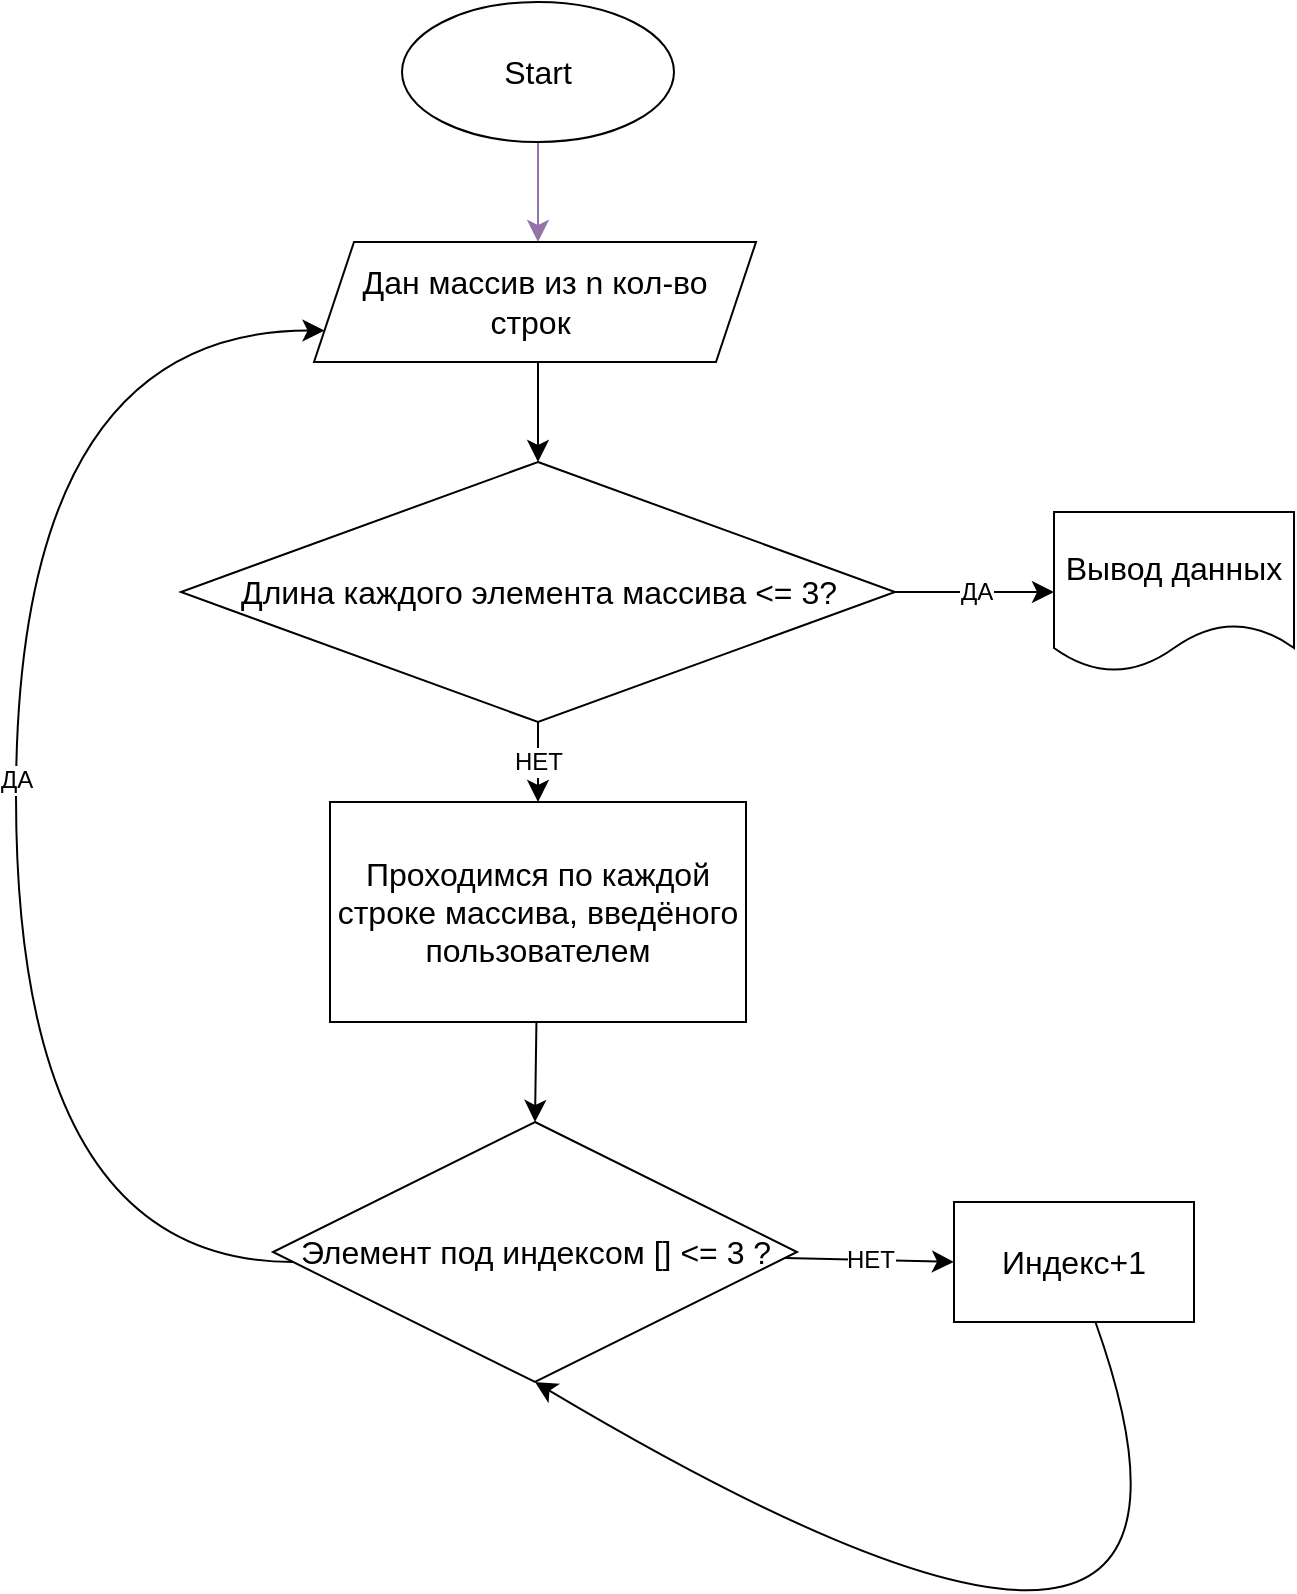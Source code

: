 <mxfile version="22.1.16" type="device">
  <diagram name="Страница — 1" id="KcjM4zE63MS0U_38NT4k">
    <mxGraphModel dx="712" dy="877" grid="1" gridSize="10" guides="1" tooltips="1" connect="1" arrows="1" fold="1" page="1" pageScale="1" pageWidth="827" pageHeight="1169" math="0" shadow="0">
      <root>
        <mxCell id="0" />
        <mxCell id="1" parent="0" />
        <mxCell id="tzwKV9Mpe4xvcWZmtza--2" style="edgeStyle=none;curved=1;rounded=0;orthogonalLoop=1;jettySize=auto;html=1;fontSize=12;startSize=8;endSize=8;fillColor=#e1d5e7;strokeColor=#9673a6;" edge="1" parent="1" source="tzwKV9Mpe4xvcWZmtza--1">
          <mxGeometry relative="1" as="geometry">
            <mxPoint x="362" y="160" as="targetPoint" />
          </mxGeometry>
        </mxCell>
        <mxCell id="tzwKV9Mpe4xvcWZmtza--1" value="Start" style="ellipse;whiteSpace=wrap;html=1;fontSize=16;" vertex="1" parent="1">
          <mxGeometry x="294" y="40" width="136" height="70" as="geometry" />
        </mxCell>
        <mxCell id="tzwKV9Mpe4xvcWZmtza--4" style="edgeStyle=none;curved=1;rounded=0;orthogonalLoop=1;jettySize=auto;html=1;fontSize=12;startSize=8;endSize=8;" edge="1" parent="1">
          <mxGeometry relative="1" as="geometry">
            <mxPoint x="362" y="270" as="targetPoint" />
            <mxPoint x="362" y="220" as="sourcePoint" />
          </mxGeometry>
        </mxCell>
        <mxCell id="tzwKV9Mpe4xvcWZmtza--8" value="ДА" style="edgeStyle=none;curved=1;rounded=0;orthogonalLoop=1;jettySize=auto;html=1;fontSize=12;startSize=8;endSize=8;" edge="1" parent="1" source="tzwKV9Mpe4xvcWZmtza--6">
          <mxGeometry relative="1" as="geometry">
            <mxPoint x="620" y="335" as="targetPoint" />
          </mxGeometry>
        </mxCell>
        <mxCell id="tzwKV9Mpe4xvcWZmtza--11" value="НЕТ" style="edgeStyle=none;curved=1;rounded=0;orthogonalLoop=1;jettySize=auto;html=1;fontSize=12;startSize=8;endSize=8;" edge="1" parent="1" source="tzwKV9Mpe4xvcWZmtza--12">
          <mxGeometry relative="1" as="geometry">
            <mxPoint x="362" y="480" as="targetPoint" />
          </mxGeometry>
        </mxCell>
        <mxCell id="tzwKV9Mpe4xvcWZmtza--6" value="Длина каждого элемента массива &amp;lt;= 3?" style="rhombus;whiteSpace=wrap;html=1;fontSize=16;" vertex="1" parent="1">
          <mxGeometry x="183.5" y="270" width="357" height="130" as="geometry" />
        </mxCell>
        <mxCell id="tzwKV9Mpe4xvcWZmtza--9" value="Вывод данных" style="shape=document;whiteSpace=wrap;html=1;boundedLbl=1;fontSize=16;" vertex="1" parent="1">
          <mxGeometry x="620" y="295" width="120" height="80" as="geometry" />
        </mxCell>
        <mxCell id="tzwKV9Mpe4xvcWZmtza--21" style="edgeStyle=none;curved=1;rounded=0;orthogonalLoop=1;jettySize=auto;html=1;fontSize=12;startSize=8;endSize=8;entryX=0;entryY=0.5;entryDx=0;entryDy=0;" edge="1" parent="1" source="tzwKV9Mpe4xvcWZmtza--10" target="tzwKV9Mpe4xvcWZmtza--10">
          <mxGeometry relative="1" as="geometry">
            <mxPoint x="120" y="190" as="targetPoint" />
          </mxGeometry>
        </mxCell>
        <mxCell id="tzwKV9Mpe4xvcWZmtza--10" value="Дан массив из n кол-во строк&amp;nbsp;" style="shape=parallelogram;perimeter=parallelogramPerimeter;whiteSpace=wrap;html=1;fixedSize=1;fontSize=16;" vertex="1" parent="1">
          <mxGeometry x="250" y="160" width="221" height="60" as="geometry" />
        </mxCell>
        <mxCell id="tzwKV9Mpe4xvcWZmtza--13" value="НЕТ" style="edgeStyle=none;curved=1;rounded=0;orthogonalLoop=1;jettySize=auto;html=1;fontSize=12;startSize=8;endSize=8;" edge="1" parent="1" source="tzwKV9Mpe4xvcWZmtza--6" target="tzwKV9Mpe4xvcWZmtza--12">
          <mxGeometry relative="1" as="geometry">
            <mxPoint x="362" y="480" as="targetPoint" />
            <mxPoint x="362" y="400" as="sourcePoint" />
          </mxGeometry>
        </mxCell>
        <mxCell id="tzwKV9Mpe4xvcWZmtza--28" style="edgeStyle=none;curved=1;rounded=0;orthogonalLoop=1;jettySize=auto;html=1;entryX=0.5;entryY=0;entryDx=0;entryDy=0;fontSize=12;startSize=8;endSize=8;" edge="1" parent="1" source="tzwKV9Mpe4xvcWZmtza--12" target="tzwKV9Mpe4xvcWZmtza--17">
          <mxGeometry relative="1" as="geometry" />
        </mxCell>
        <mxCell id="tzwKV9Mpe4xvcWZmtza--12" value="Проходимся по каждой строке массива, введёного пользователем" style="rounded=0;whiteSpace=wrap;html=1;fontSize=16;" vertex="1" parent="1">
          <mxGeometry x="258" y="440" width="208" height="110" as="geometry" />
        </mxCell>
        <mxCell id="tzwKV9Mpe4xvcWZmtza--19" value="НЕТ" style="edgeStyle=none;curved=1;rounded=0;orthogonalLoop=1;jettySize=auto;html=1;fontSize=12;startSize=8;endSize=8;" edge="1" parent="1" source="tzwKV9Mpe4xvcWZmtza--17">
          <mxGeometry relative="1" as="geometry">
            <mxPoint x="570" y="670" as="targetPoint" />
          </mxGeometry>
        </mxCell>
        <mxCell id="tzwKV9Mpe4xvcWZmtza--26" value="ДА" style="edgeStyle=orthogonalEdgeStyle;curved=1;rounded=0;orthogonalLoop=1;jettySize=auto;html=1;fontSize=12;startSize=8;endSize=8;entryX=0;entryY=0.75;entryDx=0;entryDy=0;" edge="1" parent="1" source="tzwKV9Mpe4xvcWZmtza--17" target="tzwKV9Mpe4xvcWZmtza--10">
          <mxGeometry relative="1" as="geometry">
            <mxPoint x="100" y="180" as="targetPoint" />
            <Array as="points">
              <mxPoint x="101" y="670" />
              <mxPoint x="101" y="204" />
            </Array>
          </mxGeometry>
        </mxCell>
        <mxCell id="tzwKV9Mpe4xvcWZmtza--17" value="Элемент под индексом [] &amp;lt;= 3 ?" style="rhombus;whiteSpace=wrap;html=1;fontSize=16;" vertex="1" parent="1">
          <mxGeometry x="229.5" y="600" width="262" height="130" as="geometry" />
        </mxCell>
        <mxCell id="tzwKV9Mpe4xvcWZmtza--25" style="edgeStyle=none;curved=1;rounded=0;orthogonalLoop=1;jettySize=auto;html=1;fontSize=12;startSize=8;endSize=8;entryX=0.5;entryY=1;entryDx=0;entryDy=0;" edge="1" parent="1" source="tzwKV9Mpe4xvcWZmtza--18" target="tzwKV9Mpe4xvcWZmtza--17">
          <mxGeometry relative="1" as="geometry">
            <mxPoint x="630" y="760" as="targetPoint" />
            <Array as="points">
              <mxPoint x="730" y="950" />
            </Array>
          </mxGeometry>
        </mxCell>
        <mxCell id="tzwKV9Mpe4xvcWZmtza--18" value="Индекс+1" style="rounded=0;whiteSpace=wrap;html=1;fontSize=16;" vertex="1" parent="1">
          <mxGeometry x="570" y="640" width="120" height="60" as="geometry" />
        </mxCell>
      </root>
    </mxGraphModel>
  </diagram>
</mxfile>
